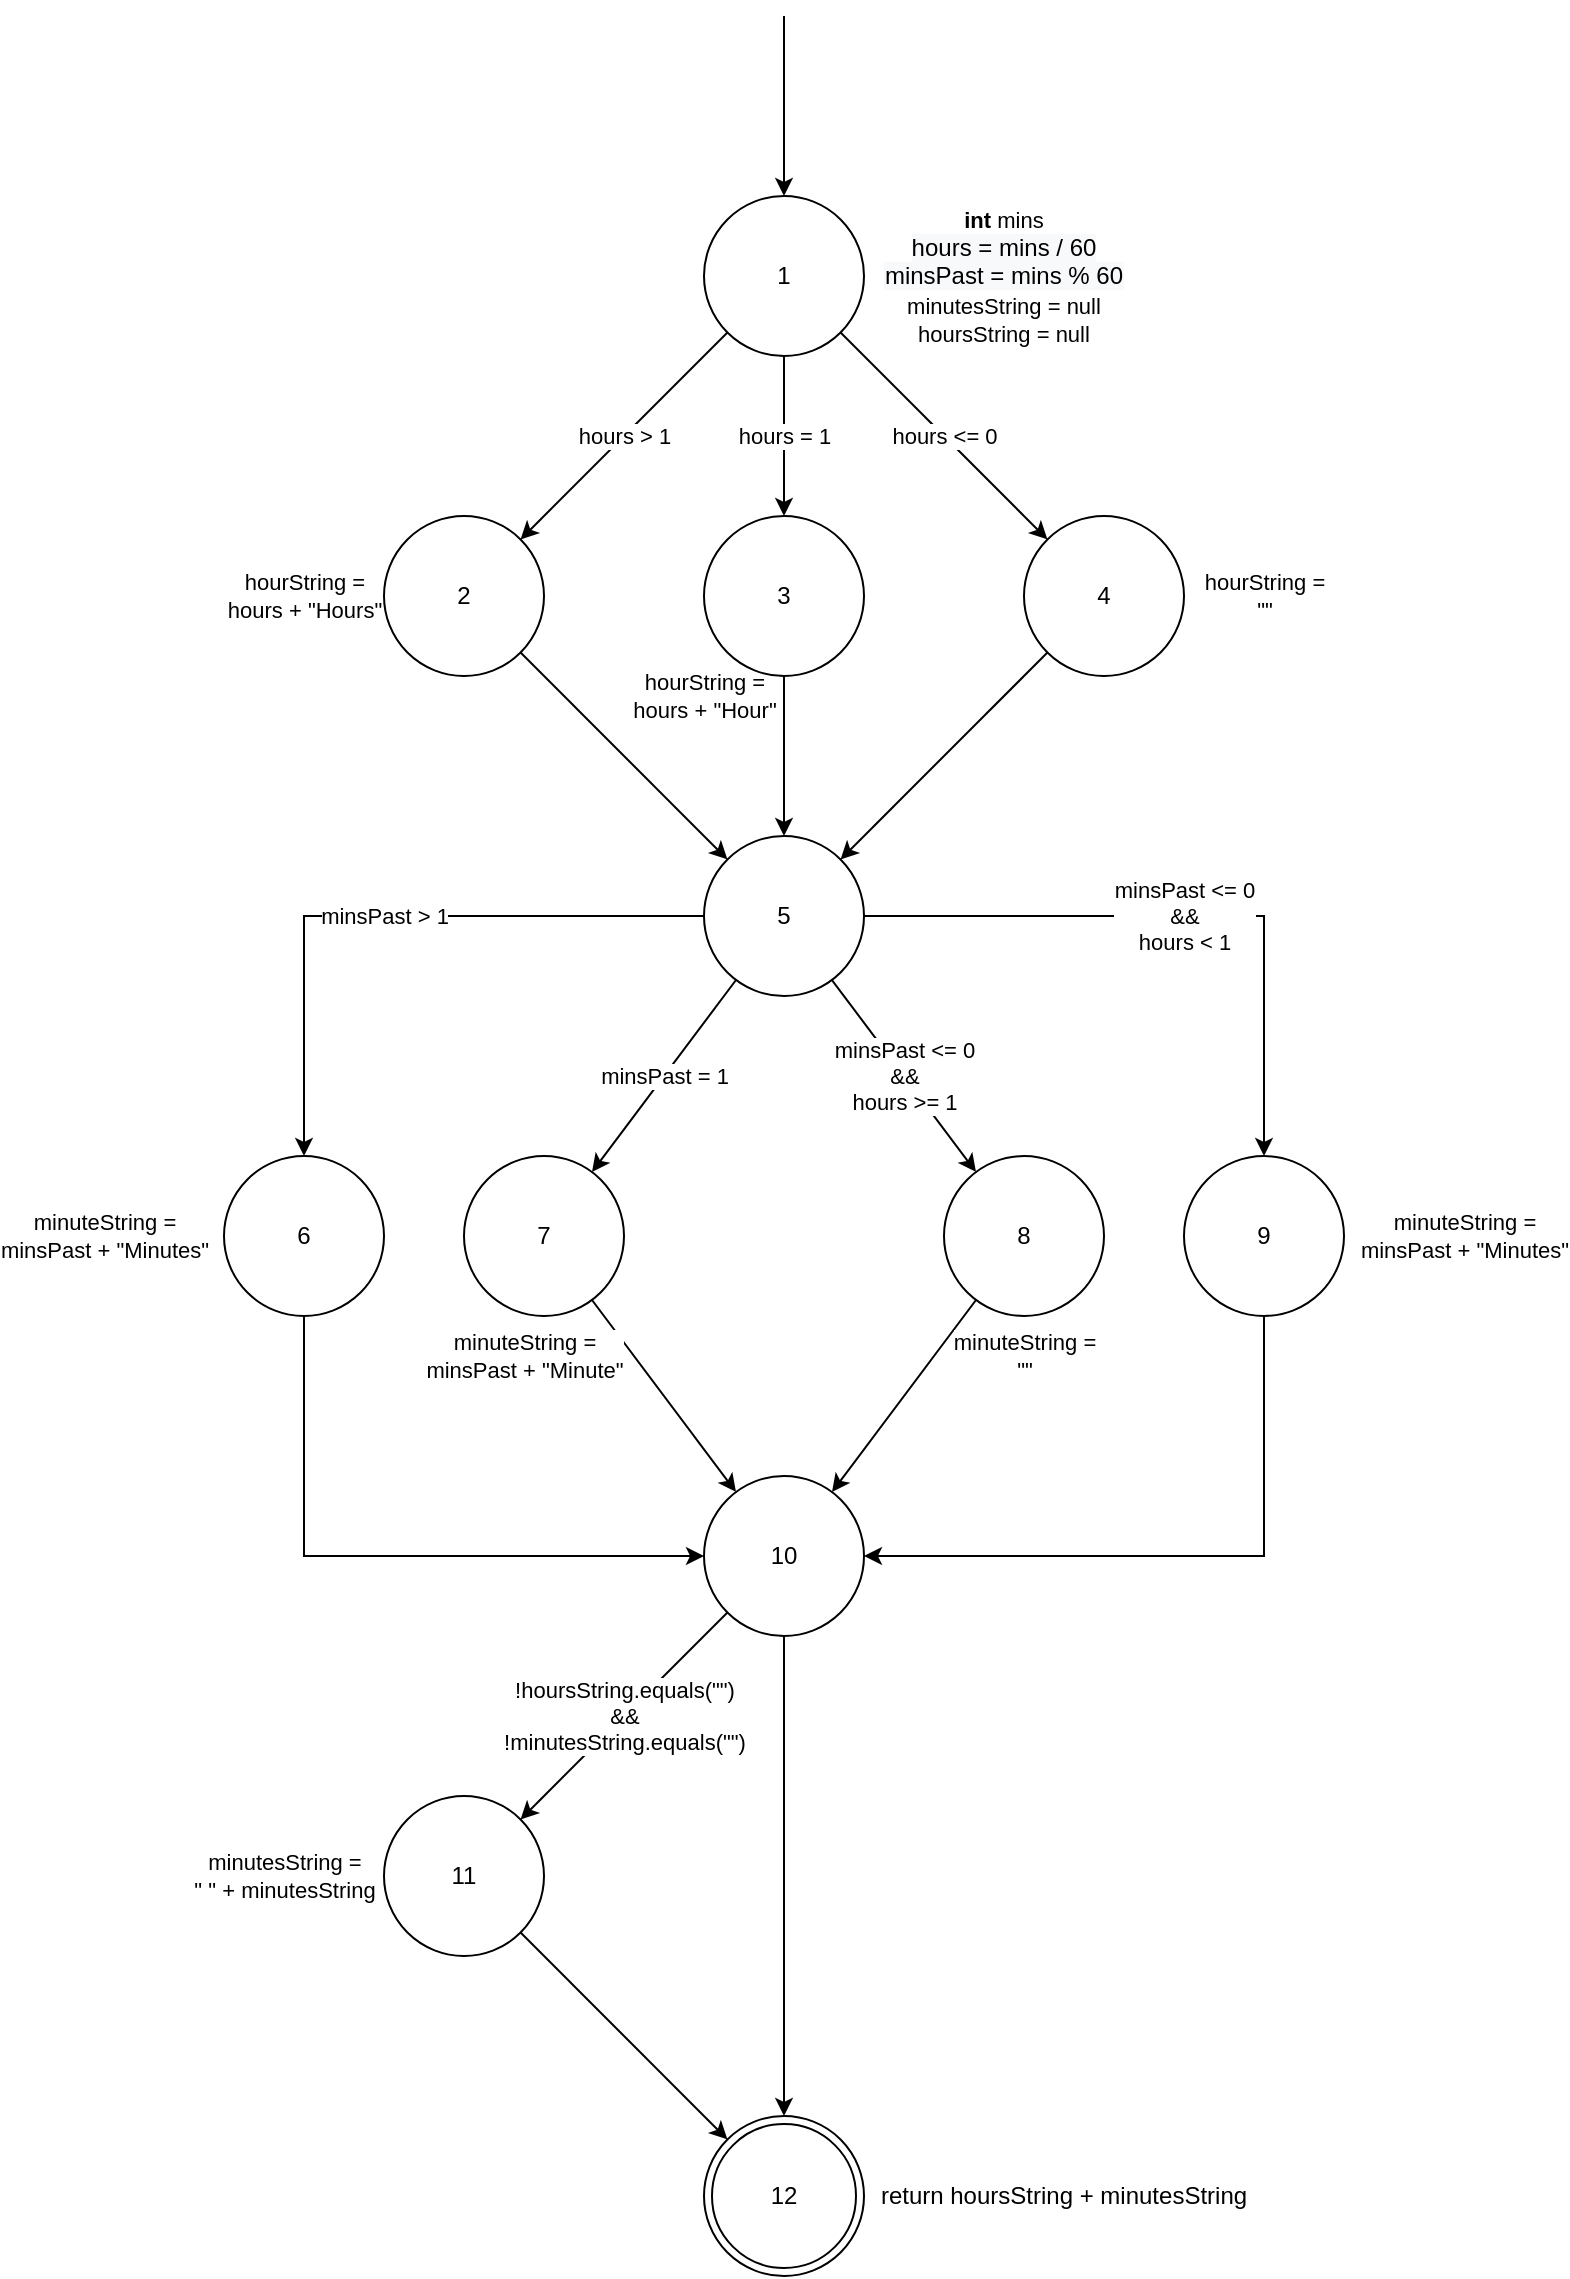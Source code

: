 <mxfile version="14.4.4" type="github">
  <diagram id="soXnBCgZx24ZNJJZUYAm" name="Page-1">
    <mxGraphModel dx="1422" dy="804" grid="1" gridSize="10" guides="1" tooltips="1" connect="1" arrows="1" fold="1" page="1" pageScale="1" pageWidth="827" pageHeight="1169" math="0" shadow="0">
      <root>
        <mxCell id="0" />
        <mxCell id="1" parent="0" />
        <mxCell id="wIiQLc5AUW_qyTt2X6kA-1" value="hours &amp;gt; 1" style="rounded=0;orthogonalLoop=1;jettySize=auto;html=1;" parent="1" source="wIiQLc5AUW_qyTt2X6kA-4" target="wIiQLc5AUW_qyTt2X6kA-6" edge="1">
          <mxGeometry relative="1" as="geometry" />
        </mxCell>
        <mxCell id="wIiQLc5AUW_qyTt2X6kA-2" value="hours = 1" style="edgeStyle=none;rounded=0;orthogonalLoop=1;jettySize=auto;html=1;" parent="1" source="wIiQLc5AUW_qyTt2X6kA-4" target="wIiQLc5AUW_qyTt2X6kA-8" edge="1">
          <mxGeometry relative="1" as="geometry" />
        </mxCell>
        <mxCell id="wIiQLc5AUW_qyTt2X6kA-3" value="hours &amp;lt;= 0" style="edgeStyle=none;rounded=0;orthogonalLoop=1;jettySize=auto;html=1;" parent="1" source="wIiQLc5AUW_qyTt2X6kA-4" target="wIiQLc5AUW_qyTt2X6kA-10" edge="1">
          <mxGeometry relative="1" as="geometry" />
        </mxCell>
        <mxCell id="wIiQLc5AUW_qyTt2X6kA-4" value="1" style="ellipse;whiteSpace=wrap;html=1;aspect=fixed;" parent="1" vertex="1">
          <mxGeometry x="380" y="100" width="80" height="80" as="geometry" />
        </mxCell>
        <mxCell id="wIiQLc5AUW_qyTt2X6kA-5" value="&lt;span style=&quot;font-family: &amp;#34;helvetica&amp;#34;&quot;&gt;hourString =&lt;/span&gt;&lt;br style=&quot;background-color: rgb(248 , 249 , 250) ; font-family: &amp;#34;helvetica&amp;#34;&quot;&gt;&lt;span style=&quot;font-family: &amp;#34;helvetica&amp;#34;&quot;&gt;hours + &quot;Hours&quot;&lt;/span&gt;" style="edgeStyle=none;rounded=0;orthogonalLoop=1;jettySize=auto;html=1;" parent="1" source="wIiQLc5AUW_qyTt2X6kA-6" target="wIiQLc5AUW_qyTt2X6kA-16" edge="1">
          <mxGeometry x="-1" y="-112" relative="1" as="geometry">
            <mxPoint x="-29" y="-107" as="offset" />
          </mxGeometry>
        </mxCell>
        <mxCell id="wIiQLc5AUW_qyTt2X6kA-6" value="2" style="ellipse;whiteSpace=wrap;html=1;aspect=fixed;" parent="1" vertex="1">
          <mxGeometry x="220" y="260" width="80" height="80" as="geometry" />
        </mxCell>
        <mxCell id="wIiQLc5AUW_qyTt2X6kA-7" value="hourString =&lt;br&gt;hours + &quot;Hour&quot;" style="edgeStyle=none;rounded=0;orthogonalLoop=1;jettySize=auto;html=1;" parent="1" source="wIiQLc5AUW_qyTt2X6kA-8" target="wIiQLc5AUW_qyTt2X6kA-16" edge="1">
          <mxGeometry x="-0.75" y="-40" relative="1" as="geometry">
            <mxPoint as="offset" />
          </mxGeometry>
        </mxCell>
        <mxCell id="wIiQLc5AUW_qyTt2X6kA-8" value="3" style="ellipse;whiteSpace=wrap;html=1;aspect=fixed;" parent="1" vertex="1">
          <mxGeometry x="380" y="260" width="80" height="80" as="geometry" />
        </mxCell>
        <mxCell id="wIiQLc5AUW_qyTt2X6kA-9" value="&lt;span style=&quot;font-family: &amp;#34;helvetica&amp;#34;&quot;&gt;hourString =&lt;/span&gt;&lt;br style=&quot;background-color: rgb(248 , 249 , 250) ; font-family: &amp;#34;helvetica&amp;#34;&quot;&gt;&lt;span style=&quot;font-family: &amp;#34;helvetica&amp;#34;&quot;&gt;&quot;&quot;&lt;/span&gt;" style="edgeStyle=none;rounded=0;orthogonalLoop=1;jettySize=auto;html=1;" parent="1" source="wIiQLc5AUW_qyTt2X6kA-10" target="wIiQLc5AUW_qyTt2X6kA-16" edge="1">
          <mxGeometry x="-1" y="112" relative="1" as="geometry">
            <mxPoint x="29" y="-107" as="offset" />
          </mxGeometry>
        </mxCell>
        <mxCell id="wIiQLc5AUW_qyTt2X6kA-10" value="4" style="ellipse;whiteSpace=wrap;html=1;aspect=fixed;" parent="1" vertex="1">
          <mxGeometry x="540" y="260" width="80" height="80" as="geometry" />
        </mxCell>
        <mxCell id="wIiQLc5AUW_qyTt2X6kA-11" value="" style="endArrow=classic;html=1;entryX=0.5;entryY=0;entryDx=0;entryDy=0;" parent="1" target="wIiQLc5AUW_qyTt2X6kA-4" edge="1">
          <mxGeometry x="-0.111" width="50" height="50" relative="1" as="geometry">
            <mxPoint x="420" y="10" as="sourcePoint" />
            <mxPoint x="340" y="80" as="targetPoint" />
            <mxPoint as="offset" />
          </mxGeometry>
        </mxCell>
        <mxCell id="wIiQLc5AUW_qyTt2X6kA-12" value="minsPast &amp;lt;= 0&lt;br&gt;&amp;amp;&amp;amp;&lt;br&gt;hours &amp;gt;= 1" style="edgeStyle=none;rounded=0;orthogonalLoop=1;jettySize=auto;html=1;" parent="1" source="wIiQLc5AUW_qyTt2X6kA-16" target="wIiQLc5AUW_qyTt2X6kA-22" edge="1">
          <mxGeometry relative="1" as="geometry" />
        </mxCell>
        <mxCell id="wIiQLc5AUW_qyTt2X6kA-13" value="minsPast &amp;lt;= 0&lt;br&gt;&amp;amp;&amp;amp;&lt;br&gt;hours &amp;lt; 1" style="edgeStyle=orthogonalEdgeStyle;rounded=0;orthogonalLoop=1;jettySize=auto;html=1;" parent="1" source="wIiQLc5AUW_qyTt2X6kA-16" target="wIiQLc5AUW_qyTt2X6kA-24" edge="1">
          <mxGeometry relative="1" as="geometry" />
        </mxCell>
        <mxCell id="wIiQLc5AUW_qyTt2X6kA-14" value="minsPast &amp;gt; 1" style="edgeStyle=orthogonalEdgeStyle;rounded=0;orthogonalLoop=1;jettySize=auto;html=1;" parent="1" source="wIiQLc5AUW_qyTt2X6kA-16" target="wIiQLc5AUW_qyTt2X6kA-20" edge="1">
          <mxGeometry relative="1" as="geometry" />
        </mxCell>
        <mxCell id="wIiQLc5AUW_qyTt2X6kA-15" value="minsPast = 1" style="edgeStyle=none;rounded=0;orthogonalLoop=1;jettySize=auto;html=1;" parent="1" source="wIiQLc5AUW_qyTt2X6kA-16" target="wIiQLc5AUW_qyTt2X6kA-18" edge="1">
          <mxGeometry relative="1" as="geometry" />
        </mxCell>
        <mxCell id="wIiQLc5AUW_qyTt2X6kA-16" value="5" style="ellipse;whiteSpace=wrap;html=1;aspect=fixed;" parent="1" vertex="1">
          <mxGeometry x="380" y="420" width="80" height="80" as="geometry" />
        </mxCell>
        <mxCell id="wIiQLc5AUW_qyTt2X6kA-17" value="minuteString =&lt;br&gt;minsPast + &quot;Minute&quot;" style="edgeStyle=none;rounded=0;orthogonalLoop=1;jettySize=auto;html=1;" parent="1" source="wIiQLc5AUW_qyTt2X6kA-18" target="wIiQLc5AUW_qyTt2X6kA-27" edge="1">
          <mxGeometry x="-0.967" y="-44" relative="1" as="geometry">
            <mxPoint as="offset" />
          </mxGeometry>
        </mxCell>
        <mxCell id="wIiQLc5AUW_qyTt2X6kA-18" value="7" style="ellipse;whiteSpace=wrap;html=1;aspect=fixed;" parent="1" vertex="1">
          <mxGeometry x="260" y="580" width="80" height="80" as="geometry" />
        </mxCell>
        <mxCell id="wIiQLc5AUW_qyTt2X6kA-19" value="minuteString =&lt;br&gt;minsPast + &quot;Minutes&quot;" style="edgeStyle=orthogonalEdgeStyle;rounded=0;orthogonalLoop=1;jettySize=auto;html=1;" parent="1" source="wIiQLc5AUW_qyTt2X6kA-20" target="wIiQLc5AUW_qyTt2X6kA-27" edge="1">
          <mxGeometry x="-1" y="-108" relative="1" as="geometry">
            <Array as="points">
              <mxPoint x="180" y="780" />
            </Array>
            <mxPoint x="8" y="-40" as="offset" />
          </mxGeometry>
        </mxCell>
        <mxCell id="wIiQLc5AUW_qyTt2X6kA-20" value="6" style="ellipse;whiteSpace=wrap;html=1;aspect=fixed;" parent="1" vertex="1">
          <mxGeometry x="140" y="580" width="80" height="80" as="geometry" />
        </mxCell>
        <mxCell id="wIiQLc5AUW_qyTt2X6kA-21" value="minuteString =&lt;br&gt;&quot;&quot;" style="edgeStyle=none;rounded=0;orthogonalLoop=1;jettySize=auto;html=1;" parent="1" source="wIiQLc5AUW_qyTt2X6kA-22" target="wIiQLc5AUW_qyTt2X6kA-27" edge="1">
          <mxGeometry x="-0.867" y="36" relative="1" as="geometry">
            <mxPoint as="offset" />
          </mxGeometry>
        </mxCell>
        <mxCell id="wIiQLc5AUW_qyTt2X6kA-22" value="8" style="ellipse;whiteSpace=wrap;html=1;aspect=fixed;" parent="1" vertex="1">
          <mxGeometry x="500" y="580" width="80" height="80" as="geometry" />
        </mxCell>
        <mxCell id="wIiQLc5AUW_qyTt2X6kA-23" value="&lt;span&gt;minuteString =&lt;/span&gt;&lt;br style=&quot;background-color: rgb(248 , 249 , 250)&quot;&gt;&lt;span&gt;minsPast + &quot;Minutes&quot;&lt;/span&gt;" style="edgeStyle=orthogonalEdgeStyle;rounded=0;orthogonalLoop=1;jettySize=auto;html=1;" parent="1" source="wIiQLc5AUW_qyTt2X6kA-24" target="wIiQLc5AUW_qyTt2X6kA-27" edge="1">
          <mxGeometry x="-1" y="108" relative="1" as="geometry">
            <Array as="points">
              <mxPoint x="660" y="780" />
            </Array>
            <mxPoint x="-8" y="-40" as="offset" />
          </mxGeometry>
        </mxCell>
        <mxCell id="wIiQLc5AUW_qyTt2X6kA-24" value="9" style="ellipse;whiteSpace=wrap;html=1;aspect=fixed;" parent="1" vertex="1">
          <mxGeometry x="620" y="580" width="80" height="80" as="geometry" />
        </mxCell>
        <mxCell id="wIiQLc5AUW_qyTt2X6kA-25" value="!hoursString.equals(&quot;&quot;)&lt;br&gt;&amp;amp;&amp;amp;&lt;br&gt;!minutesString.equals(&quot;&quot;)" style="rounded=0;orthogonalLoop=1;jettySize=auto;html=1;" parent="1" source="wIiQLc5AUW_qyTt2X6kA-27" target="wIiQLc5AUW_qyTt2X6kA-29" edge="1">
          <mxGeometry relative="1" as="geometry" />
        </mxCell>
        <mxCell id="wIiQLc5AUW_qyTt2X6kA-26" style="edgeStyle=none;rounded=0;orthogonalLoop=1;jettySize=auto;html=1;" parent="1" source="wIiQLc5AUW_qyTt2X6kA-27" target="wIiQLc5AUW_qyTt2X6kA-30" edge="1">
          <mxGeometry relative="1" as="geometry" />
        </mxCell>
        <mxCell id="wIiQLc5AUW_qyTt2X6kA-27" value="10" style="ellipse;whiteSpace=wrap;html=1;aspect=fixed;" parent="1" vertex="1">
          <mxGeometry x="380" y="740" width="80" height="80" as="geometry" />
        </mxCell>
        <mxCell id="wIiQLc5AUW_qyTt2X6kA-28" value="minutesString =&lt;br&gt;&quot; &quot; + minutesString" style="edgeStyle=none;rounded=0;orthogonalLoop=1;jettySize=auto;html=1;" parent="1" source="wIiQLc5AUW_qyTt2X6kA-29" target="wIiQLc5AUW_qyTt2X6kA-30" edge="1">
          <mxGeometry x="-1" y="-122" relative="1" as="geometry">
            <mxPoint x="-32" y="-115" as="offset" />
          </mxGeometry>
        </mxCell>
        <mxCell id="wIiQLc5AUW_qyTt2X6kA-29" value="11" style="ellipse;whiteSpace=wrap;html=1;aspect=fixed;" parent="1" vertex="1">
          <mxGeometry x="220" y="900" width="80" height="80" as="geometry" />
        </mxCell>
        <mxCell id="wIiQLc5AUW_qyTt2X6kA-30" value="12" style="ellipse;shape=doubleEllipse;whiteSpace=wrap;html=1;aspect=fixed;" parent="1" vertex="1">
          <mxGeometry x="380" y="1060" width="80" height="80" as="geometry" />
        </mxCell>
        <mxCell id="wIiQLc5AUW_qyTt2X6kA-31" value="return hoursString + minutesString" style="text;html=1;strokeColor=none;fillColor=none;align=center;verticalAlign=middle;whiteSpace=wrap;rounded=0;" parent="1" vertex="1">
          <mxGeometry x="460" y="1090" width="200" height="20" as="geometry" />
        </mxCell>
        <mxCell id="Ah2nOq2sPgrQbMfKl9Oh-1" value="&lt;b style=&quot;color: rgb(0 , 0 , 0) ; font-family: &amp;#34;helvetica&amp;#34; ; font-size: 11px ; font-style: normal ; letter-spacing: normal ; text-align: center ; text-indent: 0px ; text-transform: none ; word-spacing: 0px&quot;&gt;int&lt;span&gt;&amp;nbsp;&lt;/span&gt;&lt;/b&gt;&lt;span style=&quot;color: rgb(0 , 0 , 0) ; font-family: &amp;#34;helvetica&amp;#34; ; font-size: 11px ; font-style: normal ; font-weight: 400 ; letter-spacing: normal ; text-align: center ; text-indent: 0px ; text-transform: none ; word-spacing: 0px ; background-color: rgb(255 , 255 , 255) ; display: inline ; float: none&quot;&gt;mins&lt;/span&gt;&lt;br style=&quot;color: rgb(0 , 0 , 0) ; font-family: &amp;#34;helvetica&amp;#34; ; font-size: 11px ; font-style: normal ; font-weight: 400 ; letter-spacing: normal ; text-align: center ; text-indent: 0px ; text-transform: none ; word-spacing: 0px&quot;&gt;&lt;span style=&quot;color: rgb(0 , 0 , 0) ; font-family: &amp;#34;helvetica&amp;#34; ; font-style: normal ; font-weight: 400 ; letter-spacing: normal ; text-align: center ; text-indent: 0px ; text-transform: none ; word-spacing: 0px ; font-size: 12px ; background-color: rgb(248 , 249 , 250)&quot;&gt;hours = mins / 60&lt;/span&gt;&lt;br style=&quot;color: rgb(0 , 0 , 0) ; font-family: &amp;#34;helvetica&amp;#34; ; font-style: normal ; font-weight: 400 ; letter-spacing: normal ; text-align: center ; text-indent: 0px ; text-transform: none ; word-spacing: 0px ; font-size: 12px ; background-color: rgb(248 , 249 , 250)&quot;&gt;&lt;span style=&quot;color: rgb(0 , 0 , 0) ; font-family: &amp;#34;helvetica&amp;#34; ; font-style: normal ; font-weight: 400 ; letter-spacing: normal ; text-align: center ; text-indent: 0px ; text-transform: none ; word-spacing: 0px ; font-size: 12px ; background-color: rgb(248 , 249 , 250)&quot;&gt;minsPast = mins % 60&lt;br&gt;&lt;/span&gt;&lt;span style=&quot;color: rgb(0 , 0 , 0) ; font-family: &amp;#34;helvetica&amp;#34; ; font-size: 11px ; font-style: normal ; font-weight: 400 ; letter-spacing: normal ; text-align: center ; text-indent: 0px ; text-transform: none ; word-spacing: 0px ; background-color: rgb(255 , 255 , 255) ; display: inline ; float: none&quot;&gt;minutesString = null&lt;/span&gt;&lt;br style=&quot;color: rgb(0 , 0 , 0) ; font-family: &amp;#34;helvetica&amp;#34; ; font-size: 11px ; font-style: normal ; font-weight: 400 ; letter-spacing: normal ; text-align: center ; text-indent: 0px ; text-transform: none ; word-spacing: 0px&quot;&gt;&lt;span style=&quot;color: rgb(0 , 0 , 0) ; font-family: &amp;#34;helvetica&amp;#34; ; font-size: 11px ; font-style: normal ; font-weight: 400 ; letter-spacing: normal ; text-align: center ; text-indent: 0px ; text-transform: none ; word-spacing: 0px ; background-color: rgb(255 , 255 , 255) ; display: inline ; float: none&quot;&gt;hoursString = null&lt;/span&gt;" style="text;html=1;strokeColor=none;fillColor=none;align=center;verticalAlign=middle;whiteSpace=wrap;rounded=0;" vertex="1" parent="1">
          <mxGeometry x="440" y="90" width="180" height="100" as="geometry" />
        </mxCell>
      </root>
    </mxGraphModel>
  </diagram>
</mxfile>
